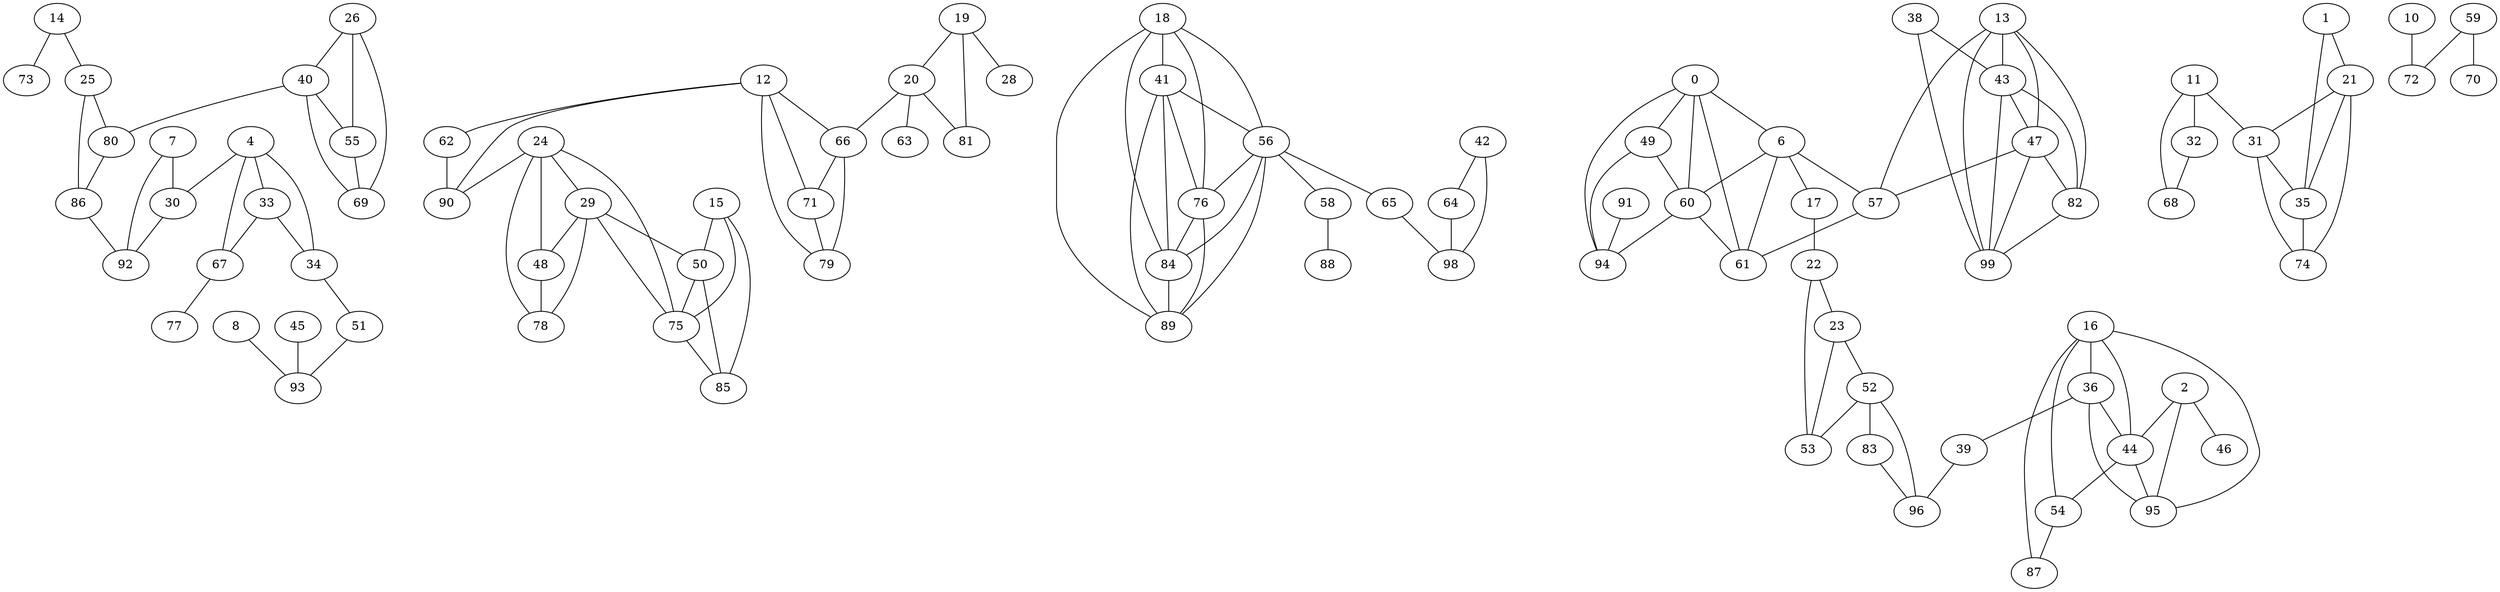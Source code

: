 graph {
    55 -- 69;
    62 -- 90;
    84 -- 89;
    50 -- 75;
    80 -- 86;
    76 -- 89;
    0 -- 60;
    66 -- 79;
    16 -- 54;
    24 -- 78;
    18 -- 89;
    20 -- 81;
    25 -- 86;
    18 -- 76;
    18 -- 84;
    13 -- 82;
    76 -- 84;
    43 -- 99;
    44 -- 95;
    83 -- 96;
    11 -- 32;
    18 -- 41;
    59 -- 72;
    51 -- 93;
    40 -- 55;
    6 -- 61;
    7 -- 30;
    25 -- 80;
    49 -- 60;
    40 -- 69;
    21 -- 35;
    71 -- 79;
    13 -- 47;
    36 -- 95;
    1 -- 21;
    41 -- 56;
    48 -- 78;
    12 -- 66;
    38 -- 43;
    41 -- 84;
    49 -- 94;
    1 -- 35;
    42 -- 98;
    18 -- 56;
    30 -- 92;
    52 -- 83;
    15 -- 85;
    57 -- 61;
    41 -- 89;
    32 -- 68;
    7 -- 92;
    29 -- 78;
    12 -- 79;
    24 -- 29;
    22 -- 53;
    33 -- 34;
    14 -- 73;
    21 -- 74;
    0 -- 49;
    4 -- 33;
    47 -- 99;
    13 -- 99;
    29 -- 48;
    41 -- 76;
    66 -- 71;
    67 -- 77;
    31 -- 35;
    19 -- 81;
    82 -- 99;
    35 -- 74;
    31 -- 74;
    26 -- 69;
    42 -- 64;
    24 -- 48;
    0 -- 6;
    2 -- 46;
    47 -- 82;
    29 -- 75;
    36 -- 44;
    56 -- 76;
    26 -- 55;
    58 -- 88;
    56 -- 89;
    56 -- 84;
    38 -- 99;
    6 -- 60;
    54 -- 87;
    0 -- 61;
    26 -- 40;
    16 -- 44;
    52 -- 53;
    22 -- 23;
    52 -- 96;
    15 -- 50;
    64 -- 98;
    4 -- 67;
    10 -- 72;
    15 -- 75;
    34 -- 51;
    2 -- 44;
    12 -- 71;
    59 -- 70;
    65 -- 98;
    23 -- 53;
    20 -- 63;
    8 -- 93;
    39 -- 96;
    12 -- 62;
    60 -- 94;
    11 -- 68;
    12 -- 90;
    29 -- 50;
    75 -- 85;
    43 -- 47;
    16 -- 95;
    16 -- 87;
    91 -- 94;
    56 -- 58;
    11 -- 31;
    6 -- 57;
    16 -- 36;
    33 -- 67;
    50 -- 85;
    19 -- 28;
    13 -- 43;
    24 -- 75;
    40 -- 80;
    60 -- 61;
    4 -- 30;
    13 -- 57;
    56 -- 65;
    47 -- 57;
    14 -- 25;
    0 -- 94;
    6 -- 17;
    21 -- 31;
    19 -- 20;
    44 -- 54;
    23 -- 52;
    4 -- 34;
    17 -- 22;
    24 -- 90;
    45 -- 93;
    43 -- 82;
    36 -- 39;
    86 -- 92;
    2 -- 95;
    20 -- 66;
}